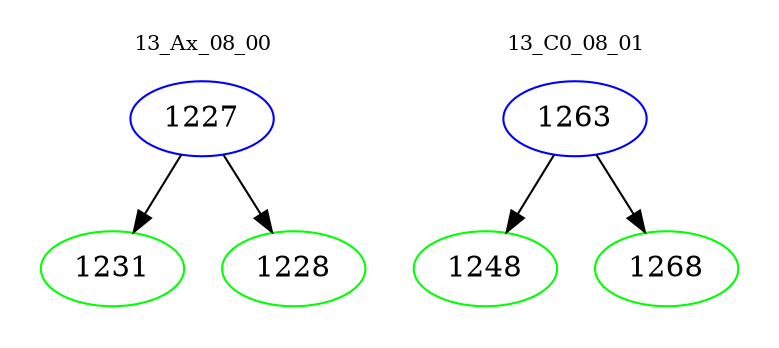 digraph{
subgraph cluster_0 {
color = white
label = "13_Ax_08_00";
fontsize=10;
T0_1227 [label="1227", color="blue"]
T0_1227 -> T0_1231 [color="black"]
T0_1231 [label="1231", color="green"]
T0_1227 -> T0_1228 [color="black"]
T0_1228 [label="1228", color="green"]
}
subgraph cluster_1 {
color = white
label = "13_C0_08_01";
fontsize=10;
T1_1263 [label="1263", color="blue"]
T1_1263 -> T1_1248 [color="black"]
T1_1248 [label="1248", color="green"]
T1_1263 -> T1_1268 [color="black"]
T1_1268 [label="1268", color="green"]
}
}
